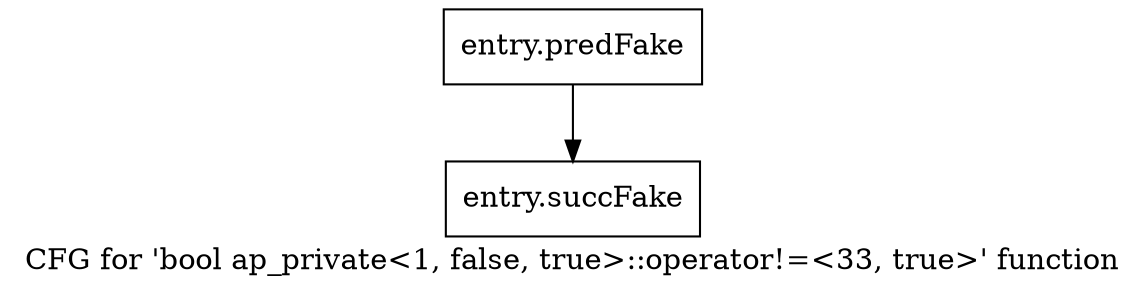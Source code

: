 digraph "CFG for 'bool ap_private\<1, false, true\>::operator!=\<33, true\>' function" {
	label="CFG for 'bool ap_private\<1, false, true\>::operator!=\<33, true\>' function";

	Node0x3b9b480 [shape=record,filename="",linenumber="",label="{entry.predFake}"];
	Node0x3b9b480 -> Node0x3e87760[ callList="" memoryops="" filename="/tools/Xilinx/Vitis_HLS/2022.1/include/etc/ap_private.h" execusionnum="96"];
	Node0x3e87760 [shape=record,filename="/tools/Xilinx/Vitis_HLS/2022.1/include/etc/ap_private.h",linenumber="2787",label="{entry.succFake}"];
}
